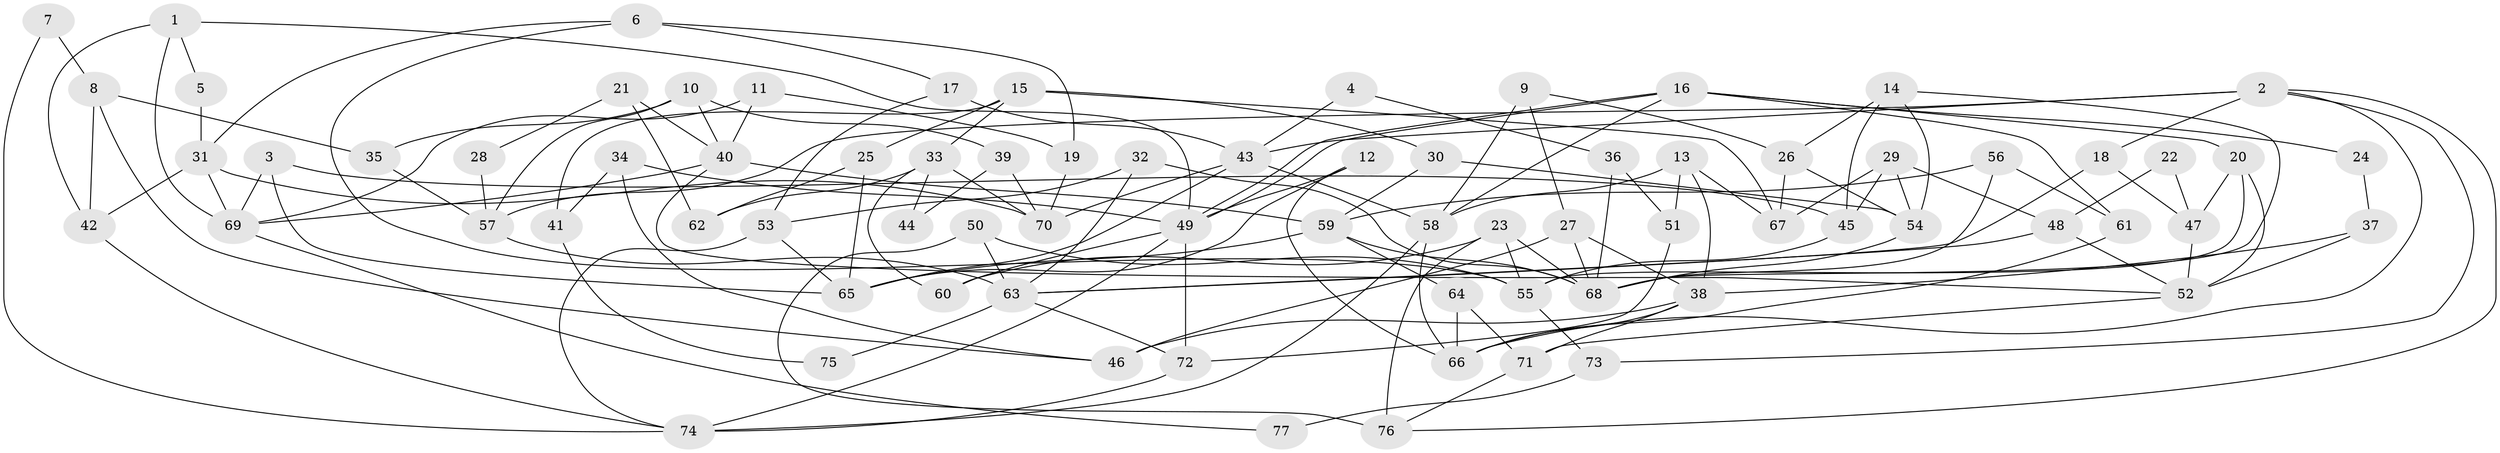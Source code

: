 // Generated by graph-tools (version 1.1) at 2025/11/02/27/25 16:11:20]
// undirected, 77 vertices, 154 edges
graph export_dot {
graph [start="1"]
  node [color=gray90,style=filled];
  1;
  2;
  3;
  4;
  5;
  6;
  7;
  8;
  9;
  10;
  11;
  12;
  13;
  14;
  15;
  16;
  17;
  18;
  19;
  20;
  21;
  22;
  23;
  24;
  25;
  26;
  27;
  28;
  29;
  30;
  31;
  32;
  33;
  34;
  35;
  36;
  37;
  38;
  39;
  40;
  41;
  42;
  43;
  44;
  45;
  46;
  47;
  48;
  49;
  50;
  51;
  52;
  53;
  54;
  55;
  56;
  57;
  58;
  59;
  60;
  61;
  62;
  63;
  64;
  65;
  66;
  67;
  68;
  69;
  70;
  71;
  72;
  73;
  74;
  75;
  76;
  77;
  1 -- 49;
  1 -- 69;
  1 -- 5;
  1 -- 42;
  2 -- 66;
  2 -- 76;
  2 -- 18;
  2 -- 43;
  2 -- 57;
  2 -- 73;
  3 -- 45;
  3 -- 65;
  3 -- 69;
  4 -- 36;
  4 -- 43;
  5 -- 31;
  6 -- 31;
  6 -- 55;
  6 -- 17;
  6 -- 19;
  7 -- 74;
  7 -- 8;
  8 -- 35;
  8 -- 42;
  8 -- 46;
  9 -- 58;
  9 -- 26;
  9 -- 27;
  10 -- 40;
  10 -- 57;
  10 -- 35;
  10 -- 39;
  11 -- 69;
  11 -- 19;
  11 -- 40;
  12 -- 49;
  12 -- 65;
  12 -- 66;
  13 -- 38;
  13 -- 58;
  13 -- 51;
  13 -- 67;
  14 -- 54;
  14 -- 68;
  14 -- 26;
  14 -- 45;
  15 -- 67;
  15 -- 33;
  15 -- 25;
  15 -- 30;
  15 -- 41;
  16 -- 49;
  16 -- 49;
  16 -- 61;
  16 -- 20;
  16 -- 24;
  16 -- 58;
  17 -- 43;
  17 -- 53;
  18 -- 47;
  18 -- 63;
  19 -- 70;
  20 -- 52;
  20 -- 47;
  20 -- 55;
  21 -- 40;
  21 -- 62;
  21 -- 28;
  22 -- 47;
  22 -- 48;
  23 -- 55;
  23 -- 68;
  23 -- 60;
  23 -- 76;
  24 -- 37;
  25 -- 65;
  25 -- 62;
  26 -- 54;
  26 -- 67;
  27 -- 38;
  27 -- 46;
  27 -- 68;
  28 -- 57;
  29 -- 45;
  29 -- 67;
  29 -- 48;
  29 -- 54;
  30 -- 54;
  30 -- 59;
  31 -- 69;
  31 -- 42;
  31 -- 70;
  32 -- 68;
  32 -- 53;
  32 -- 63;
  33 -- 60;
  33 -- 70;
  33 -- 44;
  33 -- 62;
  34 -- 49;
  34 -- 46;
  34 -- 41;
  35 -- 57;
  36 -- 68;
  36 -- 51;
  37 -- 38;
  37 -- 52;
  38 -- 66;
  38 -- 46;
  38 -- 71;
  39 -- 70;
  39 -- 44;
  40 -- 52;
  40 -- 59;
  40 -- 69;
  41 -- 75;
  42 -- 74;
  43 -- 65;
  43 -- 58;
  43 -- 70;
  45 -- 55;
  47 -- 52;
  48 -- 63;
  48 -- 52;
  49 -- 72;
  49 -- 60;
  49 -- 74;
  50 -- 76;
  50 -- 63;
  50 -- 55;
  51 -- 72;
  52 -- 71;
  53 -- 74;
  53 -- 65;
  54 -- 68;
  55 -- 73;
  56 -- 59;
  56 -- 68;
  56 -- 61;
  57 -- 63;
  58 -- 66;
  58 -- 74;
  59 -- 64;
  59 -- 65;
  59 -- 68;
  61 -- 66;
  63 -- 72;
  63 -- 75;
  64 -- 66;
  64 -- 71;
  69 -- 77;
  71 -- 76;
  72 -- 74;
  73 -- 77;
}
